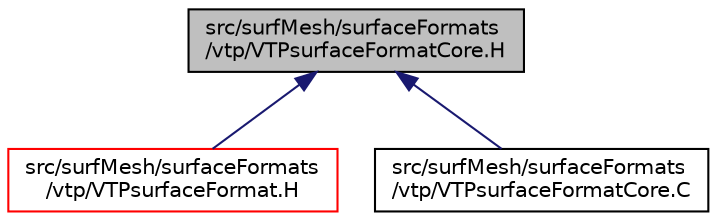 digraph "src/surfMesh/surfaceFormats/vtp/VTPsurfaceFormatCore.H"
{
  bgcolor="transparent";
  edge [fontname="Helvetica",fontsize="10",labelfontname="Helvetica",labelfontsize="10"];
  node [fontname="Helvetica",fontsize="10",shape=record];
  Node1 [label="src/surfMesh/surfaceFormats\l/vtp/VTPsurfaceFormatCore.H",height=0.2,width=0.4,color="black", fillcolor="grey75", style="filled" fontcolor="black"];
  Node1 -> Node2 [dir="back",color="midnightblue",fontsize="10",style="solid",fontname="Helvetica"];
  Node2 [label="src/surfMesh/surfaceFormats\l/vtp/VTPsurfaceFormat.H",height=0.2,width=0.4,color="red",URL="$VTPsurfaceFormat_8H.html"];
  Node1 -> Node3 [dir="back",color="midnightblue",fontsize="10",style="solid",fontname="Helvetica"];
  Node3 [label="src/surfMesh/surfaceFormats\l/vtp/VTPsurfaceFormatCore.C",height=0.2,width=0.4,color="black",URL="$VTPsurfaceFormatCore_8C.html"];
}
